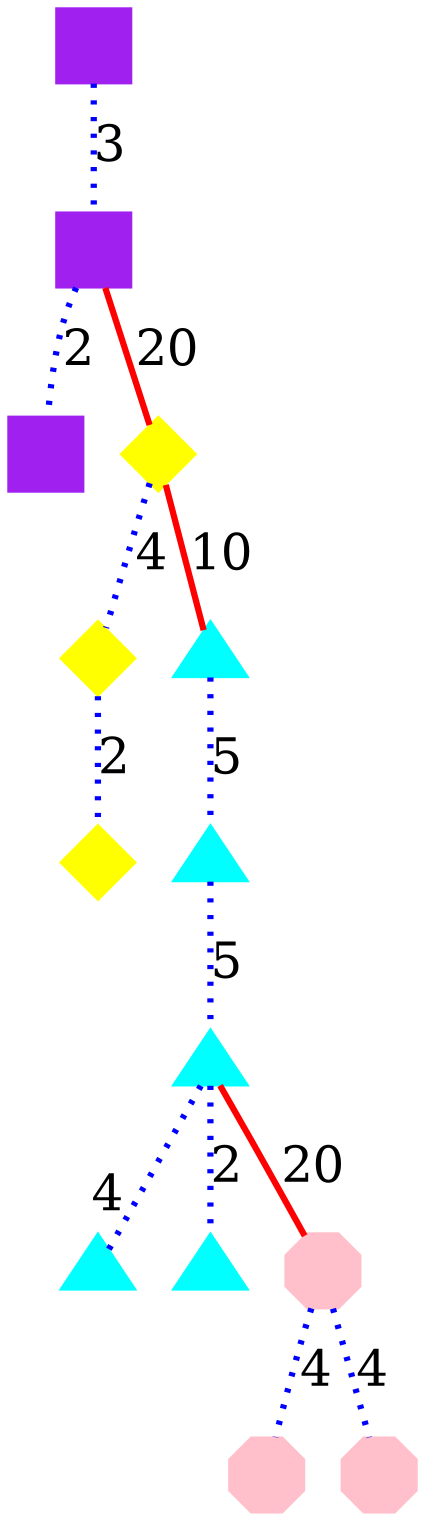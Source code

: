 digraph
{
	compound = true;
	node [shape=circle, style=filled, color=black, label="", regular=true];
	edge [dir=both, arrowtail=none, arrowhead=none, penwidth=3, fontsize=24];

	n0 -> n1 [label=3, color=blue, style=dotted];
	n1 -> n2 [label=2, color=blue, style=dotted];
	n1 -> n3 [label=20, color=red];
	n3 -> n4 [label=4, color=blue, style=dotted];
	n3 -> n5 [label=10, color=red];
	n4 -> n6 [label=2, color=blue, style=dotted];
	n5 -> n7 [label=5, color=blue, style=dotted];
	n7 -> n8 [label=5, color=blue, style=dotted];
	n8 -> n9 [headlabel=4, labeldistance=2.5, labelangle=30, color=blue, style=dotted];
	n8 -> n10 [label=2, color=blue, style=dotted];
	n8 -> n11 [label=20, color=red];
	n11 -> n12 [label=4, color=blue, style=dotted];
	n11 -> n13 [label=4, color=blue, style=dotted];

	n0 [color=purple, shape=square];
	n1 [color=purple, shape=square];
	n2 [color=purple, shape=square];
	n3 [color=yellow, shape=diamond];
	n4 [color=yellow, shape=diamond];
	n5 [color=cyan, shape=triangle];
	n6 [color=yellow, shape=diamond];
	n7 [color=cyan, shape=triangle];
	n8 [color=cyan, shape=triangle];
	n9 [color=cyan, shape=triangle];
	n10 [color=cyan, shape=triangle];
	n11 [color=pink, shape=octagon];
	n12 [color=pink, shape=octagon];
	n13 [color=pink, shape=octagon];
}
